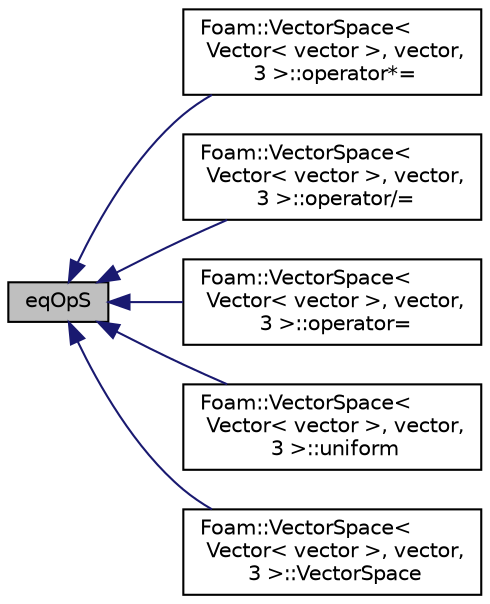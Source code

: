 digraph "eqOpS"
{
  bgcolor="transparent";
  edge [fontname="Helvetica",fontsize="10",labelfontname="Helvetica",labelfontsize="10"];
  node [fontname="Helvetica",fontsize="10",shape=record];
  rankdir="LR";
  Node2 [label="eqOpS",height=0.2,width=0.4,color="black", fillcolor="grey75", style="filled", fontcolor="black"];
  Node2 -> Node3 [dir="back",color="midnightblue",fontsize="10",style="solid",fontname="Helvetica"];
  Node3 [label="Foam::VectorSpace\<\l Vector\< vector \>, vector,\l 3 \>::operator*=",height=0.2,width=0.4,color="black",URL="$a29813.html#aef726b4d6a3f9ec2cfe3b98f714a1427"];
  Node2 -> Node4 [dir="back",color="midnightblue",fontsize="10",style="solid",fontname="Helvetica"];
  Node4 [label="Foam::VectorSpace\<\l Vector\< vector \>, vector,\l 3 \>::operator/=",height=0.2,width=0.4,color="black",URL="$a29813.html#a974af988e2b06b3a8f644ba16dadbe4f"];
  Node2 -> Node5 [dir="back",color="midnightblue",fontsize="10",style="solid",fontname="Helvetica"];
  Node5 [label="Foam::VectorSpace\<\l Vector\< vector \>, vector,\l 3 \>::operator=",height=0.2,width=0.4,color="black",URL="$a29813.html#afcb786944ad7f80ca2050402bbf2060d"];
  Node2 -> Node6 [dir="back",color="midnightblue",fontsize="10",style="solid",fontname="Helvetica"];
  Node6 [label="Foam::VectorSpace\<\l Vector\< vector \>, vector,\l 3 \>::uniform",height=0.2,width=0.4,color="black",URL="$a29813.html#abfb43d939d54e537cb94b25ac57612ec",tooltip="Return a VectorSpace with all elements = s. "];
  Node2 -> Node7 [dir="back",color="midnightblue",fontsize="10",style="solid",fontname="Helvetica"];
  Node7 [label="Foam::VectorSpace\<\l Vector\< vector \>, vector,\l 3 \>::VectorSpace",height=0.2,width=0.4,color="black",URL="$a29813.html#a7dbea64d3c08e61b97dff644e3d0880f",tooltip="Construct initialized to zero. "];
}
